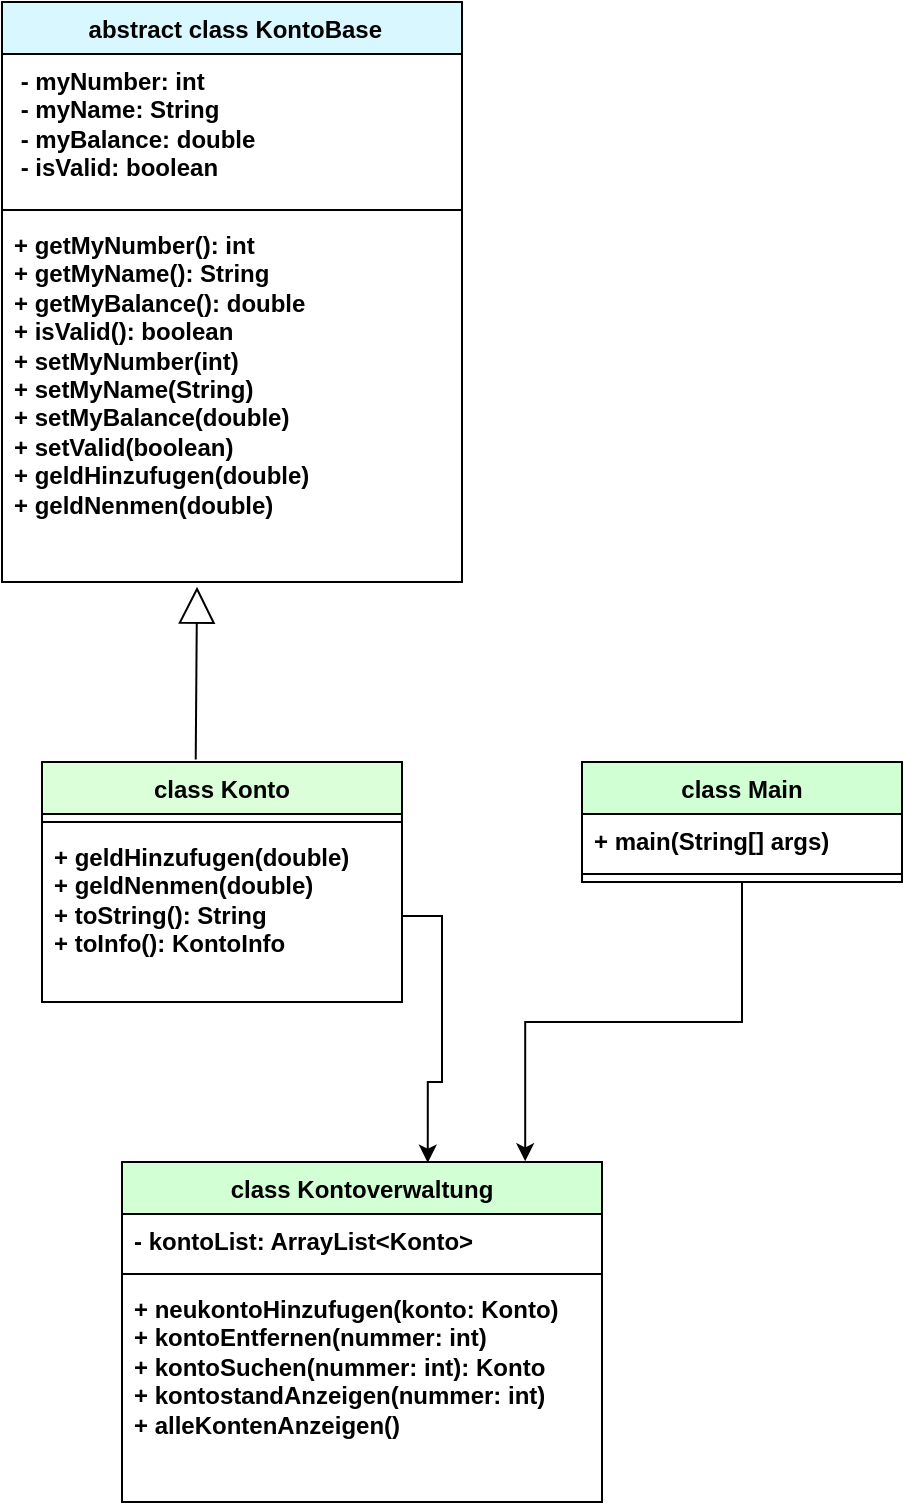 <mxfile version="26.0.4">
  <diagram name="Seite-1" id="DTJCOvLzAgjmpC-Wllvy">
    <mxGraphModel dx="2314" dy="1196" grid="1" gridSize="10" guides="1" tooltips="1" connect="1" arrows="1" fold="1" page="1" pageScale="1" pageWidth="827" pageHeight="1169" math="0" shadow="0">
      <root>
        <mxCell id="0" />
        <mxCell id="1" parent="0" />
        <mxCell id="PddnjprAUVVI9EbKrOTa-1" value="&amp;nbsp;abstract class KontoBase" style="swimlane;fontStyle=1;align=center;verticalAlign=top;childLayout=stackLayout;horizontal=1;startSize=26;horizontalStack=0;resizeParent=1;resizeParentMax=0;resizeLast=0;collapsible=1;marginBottom=0;whiteSpace=wrap;html=1;fillColor=#D9F7FF;" vertex="1" parent="1">
          <mxGeometry x="270" y="30" width="230" height="290" as="geometry" />
        </mxCell>
        <mxCell id="PddnjprAUVVI9EbKrOTa-2" value="&lt;div&gt;&lt;b&gt;&amp;nbsp;- myNumber: int&lt;/b&gt;&lt;/div&gt;&lt;div&gt;&lt;b&gt;&amp;nbsp;- myName: String&lt;/b&gt;&lt;/div&gt;&lt;div&gt;&lt;b&gt;&amp;nbsp;- myBalance: double&lt;/b&gt;&lt;/div&gt;&lt;div&gt;&lt;b&gt;&amp;nbsp;- isValid: boolean&lt;/b&gt;&lt;/div&gt;" style="text;strokeColor=none;fillColor=none;align=left;verticalAlign=top;spacingLeft=4;spacingRight=4;overflow=hidden;rotatable=0;points=[[0,0.5],[1,0.5]];portConstraint=eastwest;whiteSpace=wrap;html=1;" vertex="1" parent="PddnjprAUVVI9EbKrOTa-1">
          <mxGeometry y="26" width="230" height="74" as="geometry" />
        </mxCell>
        <mxCell id="PddnjprAUVVI9EbKrOTa-3" value="" style="line;strokeWidth=1;fillColor=none;align=left;verticalAlign=middle;spacingTop=-1;spacingLeft=3;spacingRight=3;rotatable=0;labelPosition=right;points=[];portConstraint=eastwest;strokeColor=inherit;" vertex="1" parent="PddnjprAUVVI9EbKrOTa-1">
          <mxGeometry y="100" width="230" height="8" as="geometry" />
        </mxCell>
        <mxCell id="PddnjprAUVVI9EbKrOTa-4" value="&lt;div&gt;&lt;b&gt;+ getMyNumber(): int&lt;/b&gt;&lt;/div&gt;&lt;div&gt;&lt;b&gt;+ getMyName(): String&lt;/b&gt;&lt;/div&gt;&lt;div&gt;&lt;b&gt;+ getMyBalance(): double&lt;/b&gt;&lt;/div&gt;&lt;div&gt;&lt;b&gt;+ isValid(): boolean&lt;/b&gt;&lt;/div&gt;&lt;div&gt;&lt;b&gt;+ setMyNumber(int)&lt;/b&gt;&lt;/div&gt;&lt;div&gt;&lt;b&gt;+ setMyName(String)&lt;/b&gt;&lt;/div&gt;&lt;div&gt;&lt;b&gt;+ setMyBalance(double)&lt;/b&gt;&lt;/div&gt;&lt;div&gt;&lt;b&gt;+ setValid(boolean)&lt;/b&gt;&lt;/div&gt;&lt;div&gt;&lt;b&gt;+ geldHinzufugen(double)&lt;/b&gt;&lt;/div&gt;&lt;div&gt;&lt;b&gt;+ geldNenmen(double)&lt;/b&gt;&lt;/div&gt;" style="text;strokeColor=none;fillColor=none;align=left;verticalAlign=top;spacingLeft=4;spacingRight=4;overflow=hidden;rotatable=0;points=[[0,0.5],[1,0.5]];portConstraint=eastwest;whiteSpace=wrap;html=1;" vertex="1" parent="PddnjprAUVVI9EbKrOTa-1">
          <mxGeometry y="108" width="230" height="182" as="geometry" />
        </mxCell>
        <mxCell id="PddnjprAUVVI9EbKrOTa-24" style="edgeStyle=orthogonalEdgeStyle;rounded=0;orthogonalLoop=1;jettySize=auto;html=1;entryX=0.84;entryY=-0.002;entryDx=0;entryDy=0;entryPerimeter=0;" edge="1" parent="1" source="PddnjprAUVVI9EbKrOTa-5" target="PddnjprAUVVI9EbKrOTa-13">
          <mxGeometry relative="1" as="geometry">
            <mxPoint x="540" y="600" as="targetPoint" />
          </mxGeometry>
        </mxCell>
        <mxCell id="PddnjprAUVVI9EbKrOTa-5" value="class Main" style="swimlane;fontStyle=1;align=center;verticalAlign=top;childLayout=stackLayout;horizontal=1;startSize=26;horizontalStack=0;resizeParent=1;resizeParentMax=0;resizeLast=0;collapsible=1;marginBottom=0;whiteSpace=wrap;html=1;fillColor=#CFFFD2;" vertex="1" parent="1">
          <mxGeometry x="560" y="410" width="160" height="60" as="geometry" />
        </mxCell>
        <mxCell id="PddnjprAUVVI9EbKrOTa-6" value="&lt;b&gt;+ main(String[] args)&lt;/b&gt;" style="text;strokeColor=none;fillColor=none;align=left;verticalAlign=top;spacingLeft=4;spacingRight=4;overflow=hidden;rotatable=0;points=[[0,0.5],[1,0.5]];portConstraint=eastwest;whiteSpace=wrap;html=1;" vertex="1" parent="PddnjprAUVVI9EbKrOTa-5">
          <mxGeometry y="26" width="160" height="26" as="geometry" />
        </mxCell>
        <mxCell id="PddnjprAUVVI9EbKrOTa-7" value="" style="line;strokeWidth=1;fillColor=none;align=left;verticalAlign=middle;spacingTop=-1;spacingLeft=3;spacingRight=3;rotatable=0;labelPosition=right;points=[];portConstraint=eastwest;strokeColor=inherit;" vertex="1" parent="PddnjprAUVVI9EbKrOTa-5">
          <mxGeometry y="52" width="160" height="8" as="geometry" />
        </mxCell>
        <mxCell id="PddnjprAUVVI9EbKrOTa-13" value="class Kontoverwaltung" style="swimlane;fontStyle=1;align=center;verticalAlign=top;childLayout=stackLayout;horizontal=1;startSize=26;horizontalStack=0;resizeParent=1;resizeParentMax=0;resizeLast=0;collapsible=1;marginBottom=0;whiteSpace=wrap;html=1;fillColor=#D3FFD5;" vertex="1" parent="1">
          <mxGeometry x="330" y="610" width="240" height="170" as="geometry" />
        </mxCell>
        <mxCell id="PddnjprAUVVI9EbKrOTa-14" value="&lt;b&gt;- kontoList: ArrayList&amp;lt;Konto&amp;gt;&lt;/b&gt;" style="text;strokeColor=none;fillColor=none;align=left;verticalAlign=top;spacingLeft=4;spacingRight=4;overflow=hidden;rotatable=0;points=[[0,0.5],[1,0.5]];portConstraint=eastwest;whiteSpace=wrap;html=1;" vertex="1" parent="PddnjprAUVVI9EbKrOTa-13">
          <mxGeometry y="26" width="240" height="26" as="geometry" />
        </mxCell>
        <mxCell id="PddnjprAUVVI9EbKrOTa-15" value="" style="line;strokeWidth=1;fillColor=none;align=left;verticalAlign=middle;spacingTop=-1;spacingLeft=3;spacingRight=3;rotatable=0;labelPosition=right;points=[];portConstraint=eastwest;strokeColor=inherit;" vertex="1" parent="PddnjprAUVVI9EbKrOTa-13">
          <mxGeometry y="52" width="240" height="8" as="geometry" />
        </mxCell>
        <mxCell id="PddnjprAUVVI9EbKrOTa-16" value="&lt;div&gt;&lt;b&gt;+ neukontoHinzufugen(konto: Konto)&lt;/b&gt;&lt;/div&gt;&lt;div&gt;&lt;b&gt;+ kontoEntfernen(nummer: int)&lt;/b&gt;&lt;/div&gt;&lt;div&gt;&lt;b&gt;+ kontoSuchen(nummer: int): Konto&lt;/b&gt;&lt;/div&gt;&lt;div&gt;&lt;b&gt;+ kontostandAnzeigen(nummer: int)&lt;/b&gt;&lt;/div&gt;&lt;div&gt;&lt;b&gt;+ alleKontenAnzeigen()&lt;/b&gt;&lt;/div&gt;" style="text;strokeColor=none;fillColor=none;align=left;verticalAlign=top;spacingLeft=4;spacingRight=4;overflow=hidden;rotatable=0;points=[[0,0.5],[1,0.5]];portConstraint=eastwest;whiteSpace=wrap;html=1;" vertex="1" parent="PddnjprAUVVI9EbKrOTa-13">
          <mxGeometry y="60" width="240" height="110" as="geometry" />
        </mxCell>
        <mxCell id="PddnjprAUVVI9EbKrOTa-17" value="class Konto" style="swimlane;fontStyle=1;align=center;verticalAlign=top;childLayout=stackLayout;horizontal=1;startSize=26;horizontalStack=0;resizeParent=1;resizeParentMax=0;resizeLast=0;collapsible=1;marginBottom=0;whiteSpace=wrap;html=1;fillColor=#DAFFD9;" vertex="1" parent="1">
          <mxGeometry x="290" y="410" width="180" height="120" as="geometry" />
        </mxCell>
        <mxCell id="PddnjprAUVVI9EbKrOTa-19" value="" style="line;strokeWidth=1;fillColor=none;align=left;verticalAlign=middle;spacingTop=-1;spacingLeft=3;spacingRight=3;rotatable=0;labelPosition=right;points=[];portConstraint=eastwest;strokeColor=inherit;" vertex="1" parent="PddnjprAUVVI9EbKrOTa-17">
          <mxGeometry y="26" width="180" height="8" as="geometry" />
        </mxCell>
        <mxCell id="PddnjprAUVVI9EbKrOTa-20" value="&lt;div&gt;&lt;b&gt;+ geldHinzufugen(double)&lt;/b&gt;&lt;/div&gt;&lt;div&gt;&lt;b&gt;+ geldNenmen(double)&lt;/b&gt;&lt;/div&gt;&lt;div&gt;&lt;b&gt;+ toString(): String&lt;/b&gt;&lt;/div&gt;&lt;div&gt;&lt;b&gt;+ toInfo(): KontoInfo&lt;/b&gt;&lt;/div&gt;" style="text;strokeColor=none;fillColor=none;align=left;verticalAlign=top;spacingLeft=4;spacingRight=4;overflow=hidden;rotatable=0;points=[[0,0.5],[1,0.5]];portConstraint=eastwest;whiteSpace=wrap;html=1;" vertex="1" parent="PddnjprAUVVI9EbKrOTa-17">
          <mxGeometry y="34" width="180" height="86" as="geometry" />
        </mxCell>
        <mxCell id="PddnjprAUVVI9EbKrOTa-25" style="edgeStyle=orthogonalEdgeStyle;rounded=0;orthogonalLoop=1;jettySize=auto;html=1;entryX=0.637;entryY=0.002;entryDx=0;entryDy=0;entryPerimeter=0;" edge="1" parent="1" source="PddnjprAUVVI9EbKrOTa-20" target="PddnjprAUVVI9EbKrOTa-13">
          <mxGeometry relative="1" as="geometry" />
        </mxCell>
        <mxCell id="PddnjprAUVVI9EbKrOTa-26" value="" style="endArrow=block;endSize=16;endFill=0;html=1;rounded=0;exitX=0.427;exitY=-0.01;exitDx=0;exitDy=0;entryX=0.424;entryY=1.013;entryDx=0;entryDy=0;entryPerimeter=0;exitPerimeter=0;" edge="1" parent="1" source="PddnjprAUVVI9EbKrOTa-17" target="PddnjprAUVVI9EbKrOTa-4">
          <mxGeometry width="160" relative="1" as="geometry">
            <mxPoint x="360" y="410" as="sourcePoint" />
            <mxPoint x="360" y="330" as="targetPoint" />
          </mxGeometry>
        </mxCell>
      </root>
    </mxGraphModel>
  </diagram>
</mxfile>

